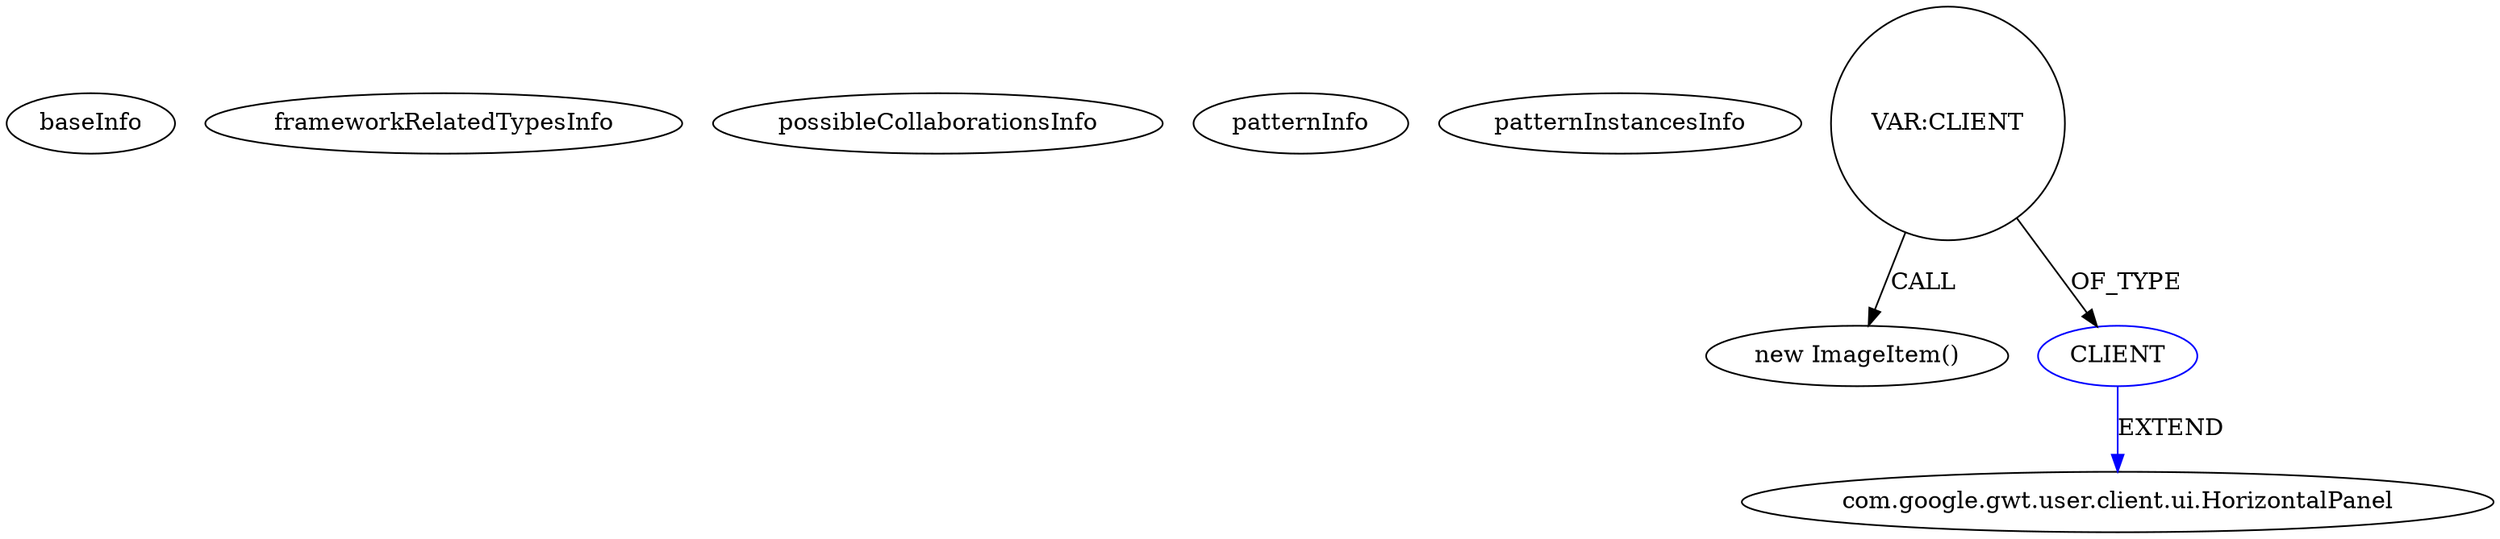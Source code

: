 digraph {
baseInfo[graphId=1832,category="pattern",isAnonymous=false,possibleRelation=false]
frameworkRelatedTypesInfo[]
possibleCollaborationsInfo[]
patternInfo[frequency=2.0,patternRootClient=null]
patternInstancesInfo[0="akjava-GWT-Hangouts~/akjava-GWT-Hangouts/GWT-Hangouts-master/apps/easyoverlay/src/com/akjava/gwt/hangout/easyoverlay/client/EasyOverlay.java~EasyOverlay~492",1="akjava-GWT-Hangouts~/akjava-GWT-Hangouts/GWT-Hangouts-master/apps/easyoverlay/src/com/akjava/gwt/hangout/easyoverlay/client/EasyOverlay.java~void onApiReady()~508"]
16[label="new ImageItem()",vertexType="CONSTRUCTOR_CALL",isFrameworkType=false]
17[label="VAR:CLIENT",vertexType="VARIABLE_EXPRESION",isFrameworkType=false,shape=circle]
18[label="CLIENT",vertexType="REFERENCE_CLIENT_CLASS_DECLARATION",isFrameworkType=false,color=blue]
19[label="com.google.gwt.user.client.ui.HorizontalPanel",vertexType="FRAMEWORK_CLASS_TYPE",isFrameworkType=false]
17->18[label="OF_TYPE"]
18->19[label="EXTEND",color=blue]
17->16[label="CALL"]
}
